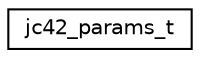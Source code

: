 digraph "Graphical Class Hierarchy"
{
 // LATEX_PDF_SIZE
  edge [fontname="Helvetica",fontsize="10",labelfontname="Helvetica",labelfontsize="10"];
  node [fontname="Helvetica",fontsize="10",shape=record];
  rankdir="LR";
  Node0 [label="jc42_params_t",height=0.2,width=0.4,color="black", fillcolor="white", style="filled",URL="$structjc42__params__t.html",tooltip="Device initialization parameters."];
}
